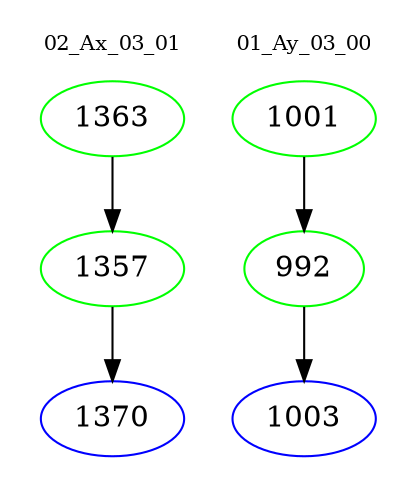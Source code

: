 digraph{
subgraph cluster_0 {
color = white
label = "02_Ax_03_01";
fontsize=10;
T0_1363 [label="1363", color="green"]
T0_1363 -> T0_1357 [color="black"]
T0_1357 [label="1357", color="green"]
T0_1357 -> T0_1370 [color="black"]
T0_1370 [label="1370", color="blue"]
}
subgraph cluster_1 {
color = white
label = "01_Ay_03_00";
fontsize=10;
T1_1001 [label="1001", color="green"]
T1_1001 -> T1_992 [color="black"]
T1_992 [label="992", color="green"]
T1_992 -> T1_1003 [color="black"]
T1_1003 [label="1003", color="blue"]
}
}
